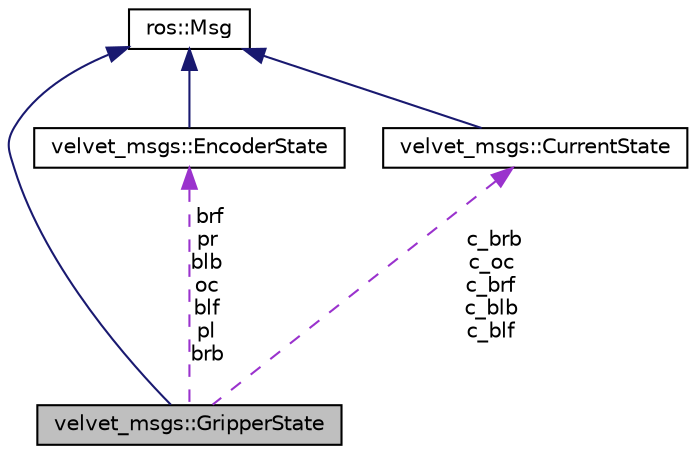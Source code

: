 digraph "velvet_msgs::GripperState"
{
  edge [fontname="Helvetica",fontsize="10",labelfontname="Helvetica",labelfontsize="10"];
  node [fontname="Helvetica",fontsize="10",shape=record];
  Node1 [label="velvet_msgs::GripperState",height=0.2,width=0.4,color="black", fillcolor="grey75", style="filled" fontcolor="black"];
  Node2 -> Node1 [dir="back",color="midnightblue",fontsize="10",style="solid",fontname="Helvetica"];
  Node2 [label="ros::Msg",height=0.2,width=0.4,color="black", fillcolor="white", style="filled",URL="$classros_1_1_msg.html"];
  Node3 -> Node1 [dir="back",color="darkorchid3",fontsize="10",style="dashed",label=" brf\npr\nblb\noc\nblf\npl\nbrb" ,fontname="Helvetica"];
  Node3 [label="velvet_msgs::EncoderState",height=0.2,width=0.4,color="black", fillcolor="white", style="filled",URL="$classvelvet__msgs_1_1_encoder_state.html"];
  Node2 -> Node3 [dir="back",color="midnightblue",fontsize="10",style="solid",fontname="Helvetica"];
  Node4 -> Node1 [dir="back",color="darkorchid3",fontsize="10",style="dashed",label=" c_brb\nc_oc\nc_brf\nc_blb\nc_blf" ,fontname="Helvetica"];
  Node4 [label="velvet_msgs::CurrentState",height=0.2,width=0.4,color="black", fillcolor="white", style="filled",URL="$classvelvet__msgs_1_1_current_state.html"];
  Node2 -> Node4 [dir="back",color="midnightblue",fontsize="10",style="solid",fontname="Helvetica"];
}
